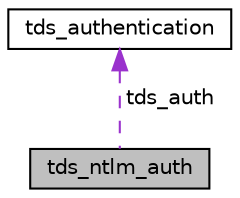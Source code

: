 digraph "tds_ntlm_auth"
{
 // LATEX_PDF_SIZE
  edge [fontname="Helvetica",fontsize="10",labelfontname="Helvetica",labelfontsize="10"];
  node [fontname="Helvetica",fontsize="10",shape=record];
  Node1 [label="tds_ntlm_auth",height=0.2,width=0.4,color="black", fillcolor="grey75", style="filled", fontcolor="black",tooltip=" "];
  Node2 -> Node1 [dir="back",color="darkorchid3",fontsize="10",style="dashed",label=" tds_auth" ,fontname="Helvetica"];
  Node2 [label="tds_authentication",height=0.2,width=0.4,color="black", fillcolor="white", style="filled",URL="$a01219.html",tooltip=" "];
}
